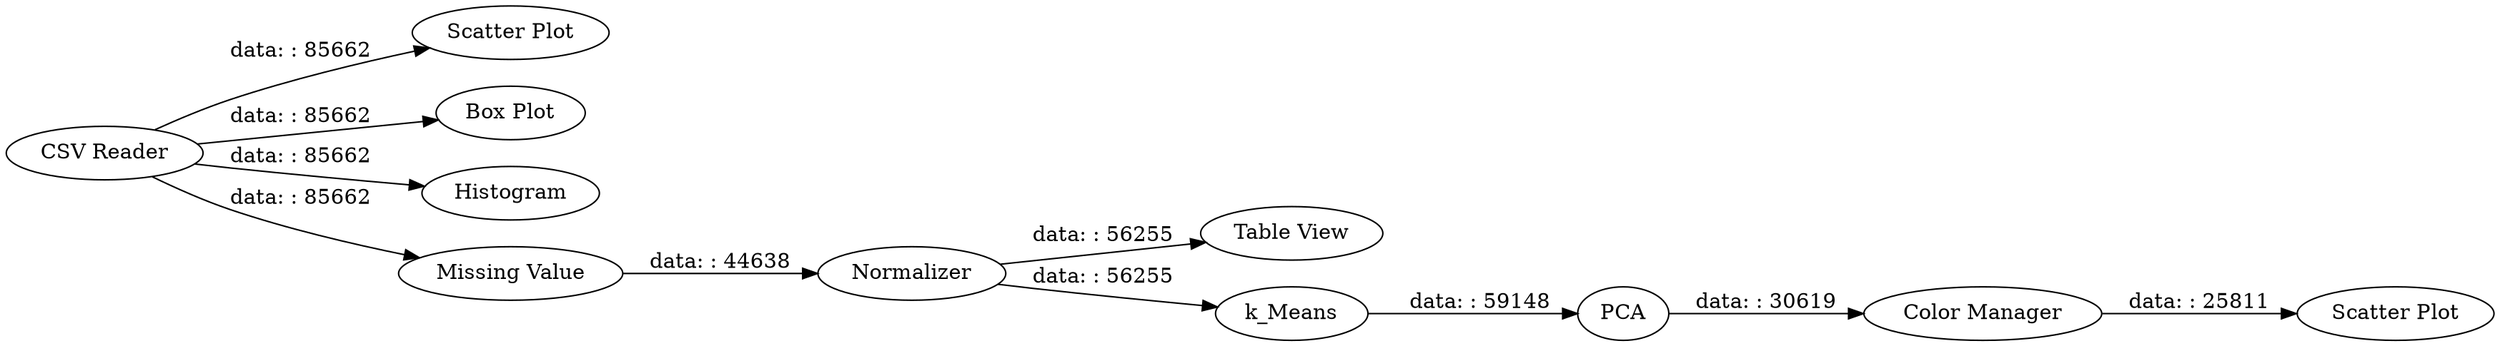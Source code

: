 digraph {
	"-2970985508203027407_11" [label="Scatter Plot"]
	"-2970985508203027407_4" [label="Scatter Plot"]
	"-2970985508203027407_7" [label="Table View"]
	"-2970985508203027407_10" [label="Color Manager"]
	"-2970985508203027407_3" [label="Box Plot"]
	"-2970985508203027407_8" [label=k_Means]
	"-2970985508203027407_2" [label=Histogram]
	"-2970985508203027407_9" [label=PCA]
	"-2970985508203027407_13" [label="CSV Reader"]
	"-2970985508203027407_6" [label="Missing Value"]
	"-2970985508203027407_5" [label=Normalizer]
	"-2970985508203027407_5" -> "-2970985508203027407_7" [label="data: : 56255"]
	"-2970985508203027407_13" -> "-2970985508203027407_2" [label="data: : 85662"]
	"-2970985508203027407_5" -> "-2970985508203027407_8" [label="data: : 56255"]
	"-2970985508203027407_9" -> "-2970985508203027407_10" [label="data: : 30619"]
	"-2970985508203027407_13" -> "-2970985508203027407_6" [label="data: : 85662"]
	"-2970985508203027407_13" -> "-2970985508203027407_3" [label="data: : 85662"]
	"-2970985508203027407_8" -> "-2970985508203027407_9" [label="data: : 59148"]
	"-2970985508203027407_10" -> "-2970985508203027407_11" [label="data: : 25811"]
	"-2970985508203027407_6" -> "-2970985508203027407_5" [label="data: : 44638"]
	"-2970985508203027407_13" -> "-2970985508203027407_4" [label="data: : 85662"]
	rankdir=LR
}
